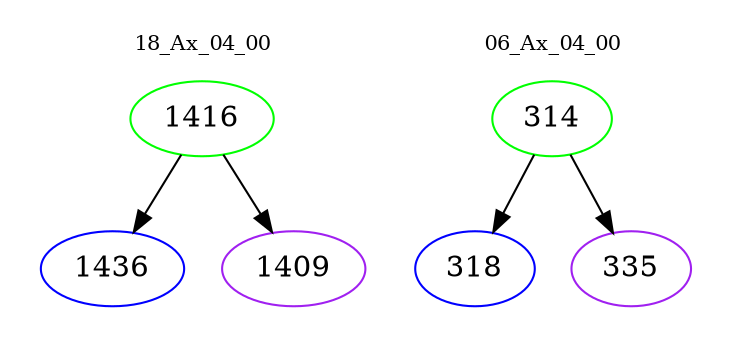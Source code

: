 digraph{
subgraph cluster_0 {
color = white
label = "18_Ax_04_00";
fontsize=10;
T0_1416 [label="1416", color="green"]
T0_1416 -> T0_1436 [color="black"]
T0_1436 [label="1436", color="blue"]
T0_1416 -> T0_1409 [color="black"]
T0_1409 [label="1409", color="purple"]
}
subgraph cluster_1 {
color = white
label = "06_Ax_04_00";
fontsize=10;
T1_314 [label="314", color="green"]
T1_314 -> T1_318 [color="black"]
T1_318 [label="318", color="blue"]
T1_314 -> T1_335 [color="black"]
T1_335 [label="335", color="purple"]
}
}
